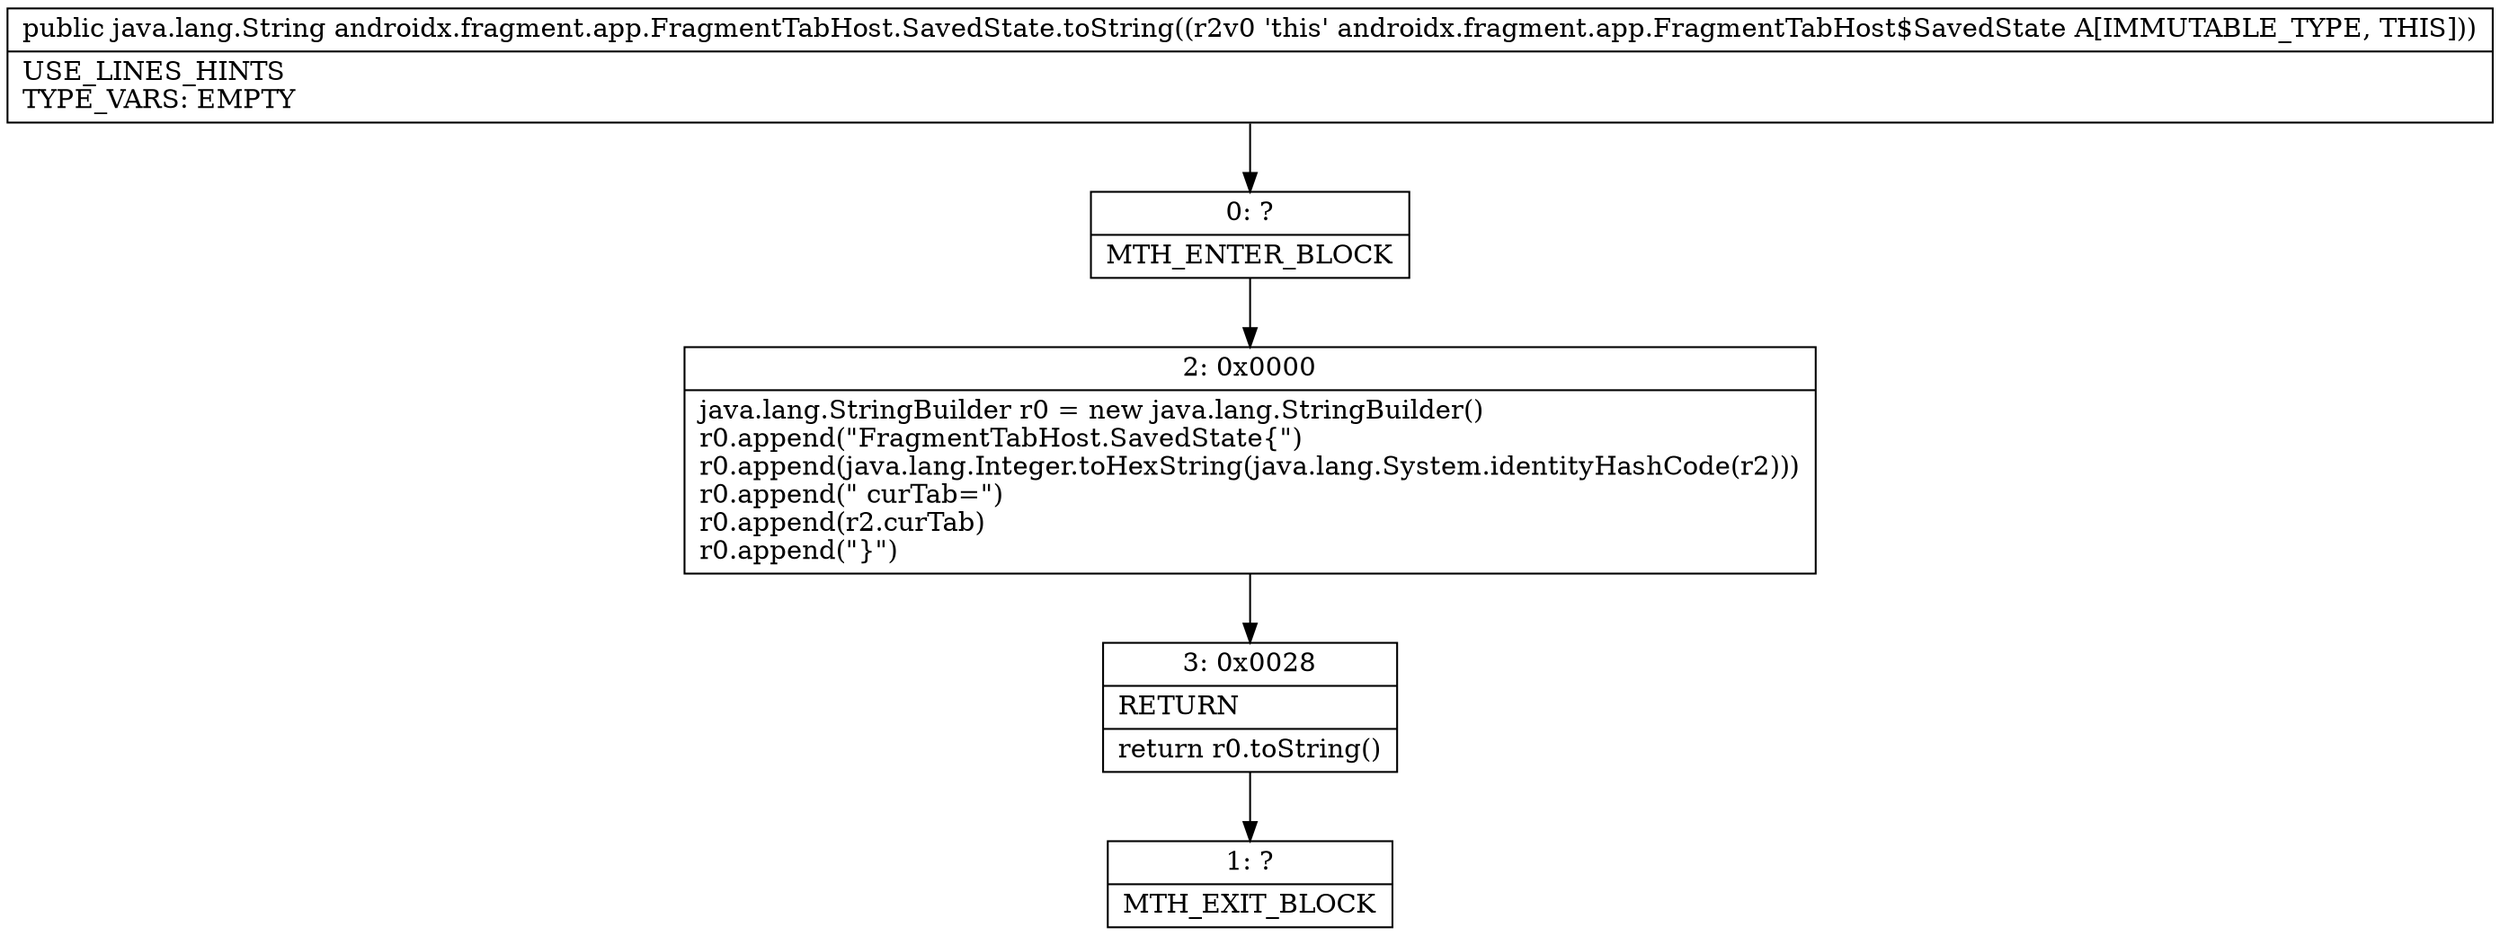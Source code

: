 digraph "CFG forandroidx.fragment.app.FragmentTabHost.SavedState.toString()Ljava\/lang\/String;" {
Node_0 [shape=record,label="{0\:\ ?|MTH_ENTER_BLOCK\l}"];
Node_2 [shape=record,label="{2\:\ 0x0000|java.lang.StringBuilder r0 = new java.lang.StringBuilder()\lr0.append(\"FragmentTabHost.SavedState\{\")\lr0.append(java.lang.Integer.toHexString(java.lang.System.identityHashCode(r2)))\lr0.append(\" curTab=\")\lr0.append(r2.curTab)\lr0.append(\"\}\")\l}"];
Node_3 [shape=record,label="{3\:\ 0x0028|RETURN\l|return r0.toString()\l}"];
Node_1 [shape=record,label="{1\:\ ?|MTH_EXIT_BLOCK\l}"];
MethodNode[shape=record,label="{public java.lang.String androidx.fragment.app.FragmentTabHost.SavedState.toString((r2v0 'this' androidx.fragment.app.FragmentTabHost$SavedState A[IMMUTABLE_TYPE, THIS]))  | USE_LINES_HINTS\lTYPE_VARS: EMPTY\l}"];
MethodNode -> Node_0;Node_0 -> Node_2;
Node_2 -> Node_3;
Node_3 -> Node_1;
}

